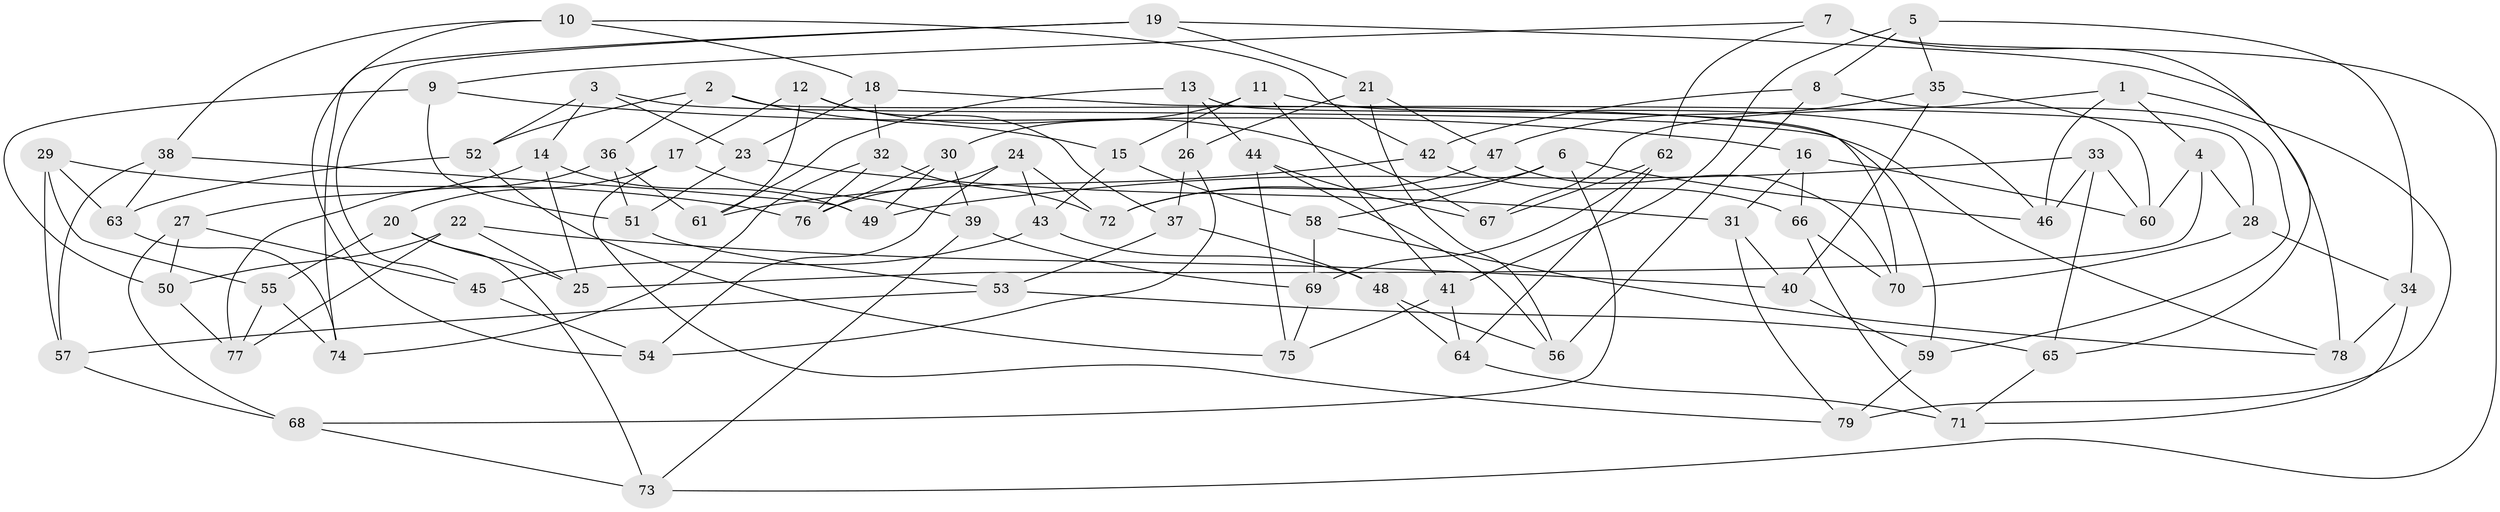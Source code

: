 // Generated by graph-tools (version 1.1) at 2025/02/03/09/25 03:02:54]
// undirected, 79 vertices, 158 edges
graph export_dot {
graph [start="1"]
  node [color=gray90,style=filled];
  1;
  2;
  3;
  4;
  5;
  6;
  7;
  8;
  9;
  10;
  11;
  12;
  13;
  14;
  15;
  16;
  17;
  18;
  19;
  20;
  21;
  22;
  23;
  24;
  25;
  26;
  27;
  28;
  29;
  30;
  31;
  32;
  33;
  34;
  35;
  36;
  37;
  38;
  39;
  40;
  41;
  42;
  43;
  44;
  45;
  46;
  47;
  48;
  49;
  50;
  51;
  52;
  53;
  54;
  55;
  56;
  57;
  58;
  59;
  60;
  61;
  62;
  63;
  64;
  65;
  66;
  67;
  68;
  69;
  70;
  71;
  72;
  73;
  74;
  75;
  76;
  77;
  78;
  79;
  1 -- 46;
  1 -- 67;
  1 -- 4;
  1 -- 79;
  2 -- 28;
  2 -- 52;
  2 -- 15;
  2 -- 36;
  3 -- 52;
  3 -- 14;
  3 -- 78;
  3 -- 23;
  4 -- 28;
  4 -- 25;
  4 -- 60;
  5 -- 41;
  5 -- 34;
  5 -- 35;
  5 -- 8;
  6 -- 46;
  6 -- 68;
  6 -- 58;
  6 -- 72;
  7 -- 65;
  7 -- 9;
  7 -- 73;
  7 -- 62;
  8 -- 42;
  8 -- 59;
  8 -- 56;
  9 -- 51;
  9 -- 50;
  9 -- 16;
  10 -- 54;
  10 -- 18;
  10 -- 38;
  10 -- 42;
  11 -- 15;
  11 -- 41;
  11 -- 46;
  11 -- 30;
  12 -- 67;
  12 -- 61;
  12 -- 37;
  12 -- 17;
  13 -- 26;
  13 -- 44;
  13 -- 61;
  13 -- 70;
  14 -- 27;
  14 -- 49;
  14 -- 25;
  15 -- 43;
  15 -- 58;
  16 -- 66;
  16 -- 31;
  16 -- 60;
  17 -- 20;
  17 -- 39;
  17 -- 79;
  18 -- 59;
  18 -- 32;
  18 -- 23;
  19 -- 45;
  19 -- 78;
  19 -- 74;
  19 -- 21;
  20 -- 55;
  20 -- 25;
  20 -- 73;
  21 -- 56;
  21 -- 26;
  21 -- 47;
  22 -- 77;
  22 -- 40;
  22 -- 25;
  22 -- 50;
  23 -- 31;
  23 -- 51;
  24 -- 76;
  24 -- 54;
  24 -- 43;
  24 -- 72;
  26 -- 37;
  26 -- 54;
  27 -- 50;
  27 -- 68;
  27 -- 45;
  28 -- 34;
  28 -- 70;
  29 -- 57;
  29 -- 76;
  29 -- 55;
  29 -- 63;
  30 -- 76;
  30 -- 39;
  30 -- 49;
  31 -- 40;
  31 -- 79;
  32 -- 74;
  32 -- 72;
  32 -- 76;
  33 -- 46;
  33 -- 60;
  33 -- 49;
  33 -- 65;
  34 -- 78;
  34 -- 71;
  35 -- 40;
  35 -- 47;
  35 -- 60;
  36 -- 61;
  36 -- 77;
  36 -- 51;
  37 -- 53;
  37 -- 48;
  38 -- 63;
  38 -- 49;
  38 -- 57;
  39 -- 73;
  39 -- 69;
  40 -- 59;
  41 -- 75;
  41 -- 64;
  42 -- 66;
  42 -- 61;
  43 -- 45;
  43 -- 48;
  44 -- 67;
  44 -- 56;
  44 -- 75;
  45 -- 54;
  47 -- 72;
  47 -- 70;
  48 -- 56;
  48 -- 64;
  50 -- 77;
  51 -- 53;
  52 -- 75;
  52 -- 63;
  53 -- 57;
  53 -- 65;
  55 -- 77;
  55 -- 74;
  57 -- 68;
  58 -- 69;
  58 -- 78;
  59 -- 79;
  62 -- 67;
  62 -- 64;
  62 -- 69;
  63 -- 74;
  64 -- 71;
  65 -- 71;
  66 -- 71;
  66 -- 70;
  68 -- 73;
  69 -- 75;
}
